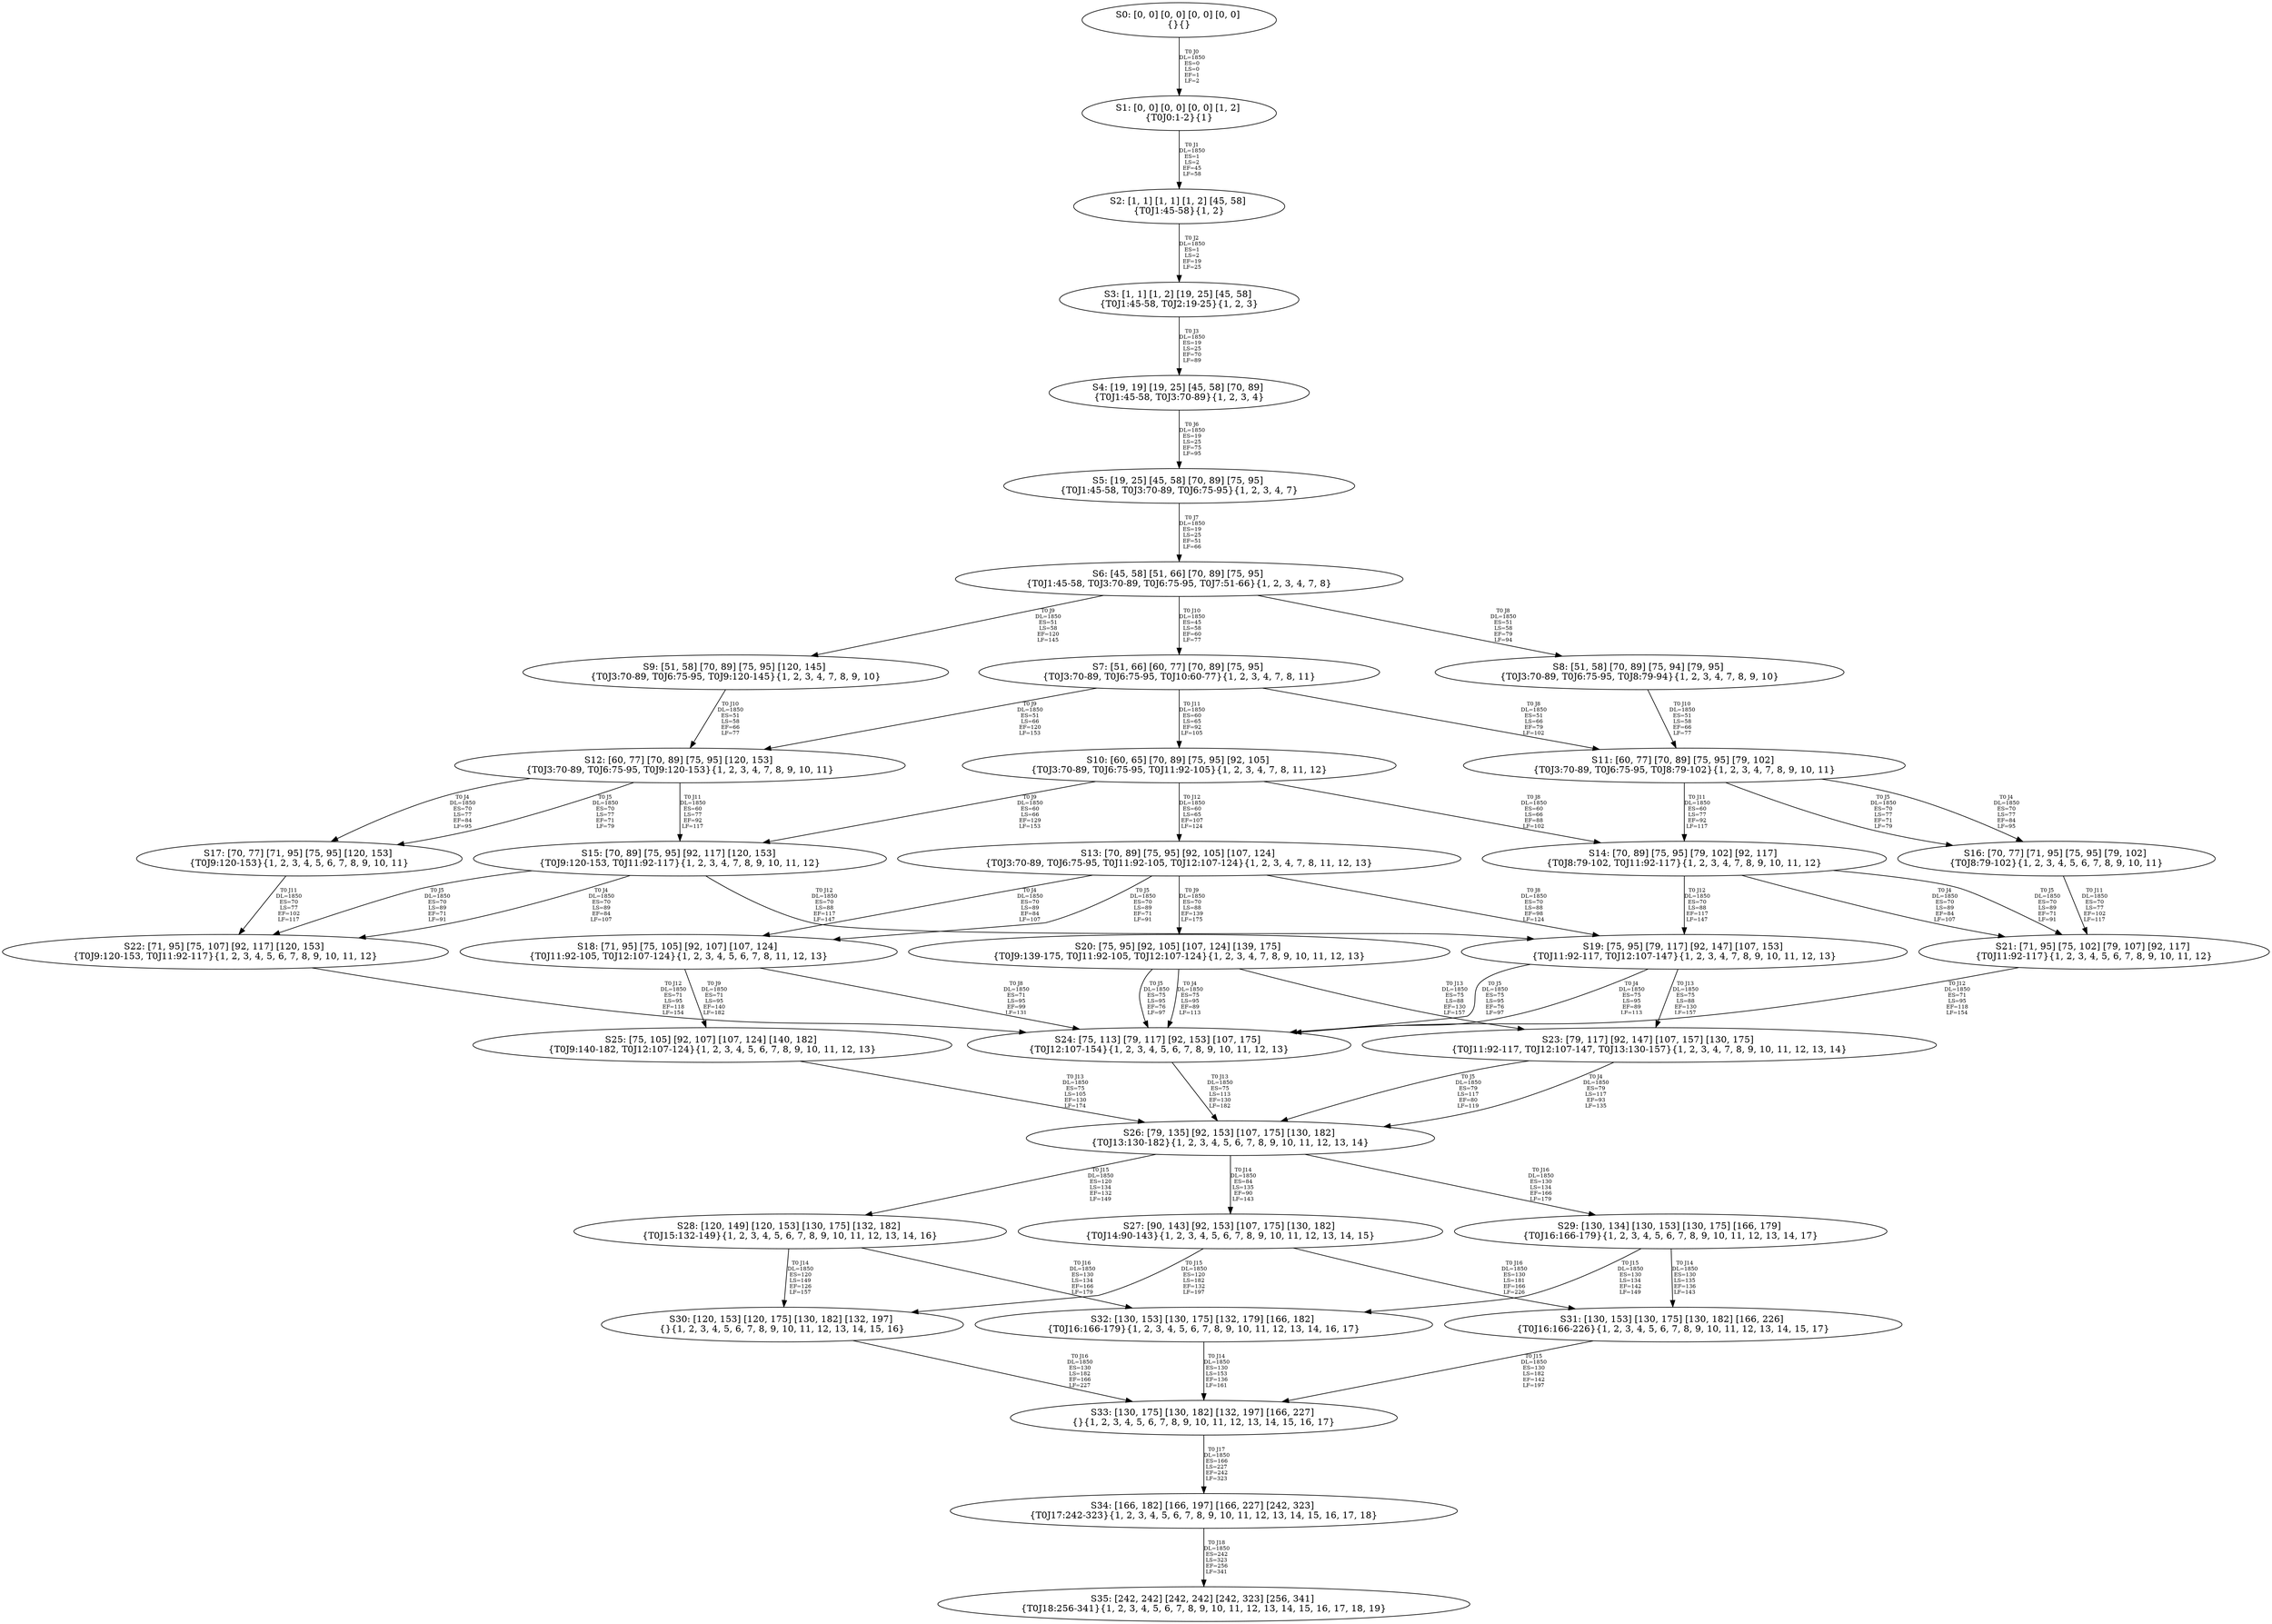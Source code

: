 digraph {
	S0[label="S0: [0, 0] [0, 0] [0, 0] [0, 0] \n{}{}"];
	S1[label="S1: [0, 0] [0, 0] [0, 0] [1, 2] \n{T0J0:1-2}{1}"];
	S2[label="S2: [1, 1] [1, 1] [1, 2] [45, 58] \n{T0J1:45-58}{1, 2}"];
	S3[label="S3: [1, 1] [1, 2] [19, 25] [45, 58] \n{T0J1:45-58, T0J2:19-25}{1, 2, 3}"];
	S4[label="S4: [19, 19] [19, 25] [45, 58] [70, 89] \n{T0J1:45-58, T0J3:70-89}{1, 2, 3, 4}"];
	S5[label="S5: [19, 25] [45, 58] [70, 89] [75, 95] \n{T0J1:45-58, T0J3:70-89, T0J6:75-95}{1, 2, 3, 4, 7}"];
	S6[label="S6: [45, 58] [51, 66] [70, 89] [75, 95] \n{T0J1:45-58, T0J3:70-89, T0J6:75-95, T0J7:51-66}{1, 2, 3, 4, 7, 8}"];
	S7[label="S7: [51, 66] [60, 77] [70, 89] [75, 95] \n{T0J3:70-89, T0J6:75-95, T0J10:60-77}{1, 2, 3, 4, 7, 8, 11}"];
	S8[label="S8: [51, 58] [70, 89] [75, 94] [79, 95] \n{T0J3:70-89, T0J6:75-95, T0J8:79-94}{1, 2, 3, 4, 7, 8, 9, 10}"];
	S9[label="S9: [51, 58] [70, 89] [75, 95] [120, 145] \n{T0J3:70-89, T0J6:75-95, T0J9:120-145}{1, 2, 3, 4, 7, 8, 9, 10}"];
	S10[label="S10: [60, 65] [70, 89] [75, 95] [92, 105] \n{T0J3:70-89, T0J6:75-95, T0J11:92-105}{1, 2, 3, 4, 7, 8, 11, 12}"];
	S11[label="S11: [60, 77] [70, 89] [75, 95] [79, 102] \n{T0J3:70-89, T0J6:75-95, T0J8:79-102}{1, 2, 3, 4, 7, 8, 9, 10, 11}"];
	S12[label="S12: [60, 77] [70, 89] [75, 95] [120, 153] \n{T0J3:70-89, T0J6:75-95, T0J9:120-153}{1, 2, 3, 4, 7, 8, 9, 10, 11}"];
	S13[label="S13: [70, 89] [75, 95] [92, 105] [107, 124] \n{T0J3:70-89, T0J6:75-95, T0J11:92-105, T0J12:107-124}{1, 2, 3, 4, 7, 8, 11, 12, 13}"];
	S14[label="S14: [70, 89] [75, 95] [79, 102] [92, 117] \n{T0J8:79-102, T0J11:92-117}{1, 2, 3, 4, 7, 8, 9, 10, 11, 12}"];
	S15[label="S15: [70, 89] [75, 95] [92, 117] [120, 153] \n{T0J9:120-153, T0J11:92-117}{1, 2, 3, 4, 7, 8, 9, 10, 11, 12}"];
	S16[label="S16: [70, 77] [71, 95] [75, 95] [79, 102] \n{T0J8:79-102}{1, 2, 3, 4, 5, 6, 7, 8, 9, 10, 11}"];
	S17[label="S17: [70, 77] [71, 95] [75, 95] [120, 153] \n{T0J9:120-153}{1, 2, 3, 4, 5, 6, 7, 8, 9, 10, 11}"];
	S18[label="S18: [71, 95] [75, 105] [92, 107] [107, 124] \n{T0J11:92-105, T0J12:107-124}{1, 2, 3, 4, 5, 6, 7, 8, 11, 12, 13}"];
	S19[label="S19: [75, 95] [79, 117] [92, 147] [107, 153] \n{T0J11:92-117, T0J12:107-147}{1, 2, 3, 4, 7, 8, 9, 10, 11, 12, 13}"];
	S20[label="S20: [75, 95] [92, 105] [107, 124] [139, 175] \n{T0J9:139-175, T0J11:92-105, T0J12:107-124}{1, 2, 3, 4, 7, 8, 9, 10, 11, 12, 13}"];
	S21[label="S21: [71, 95] [75, 102] [79, 107] [92, 117] \n{T0J11:92-117}{1, 2, 3, 4, 5, 6, 7, 8, 9, 10, 11, 12}"];
	S22[label="S22: [71, 95] [75, 107] [92, 117] [120, 153] \n{T0J9:120-153, T0J11:92-117}{1, 2, 3, 4, 5, 6, 7, 8, 9, 10, 11, 12}"];
	S23[label="S23: [79, 117] [92, 147] [107, 157] [130, 175] \n{T0J11:92-117, T0J12:107-147, T0J13:130-157}{1, 2, 3, 4, 7, 8, 9, 10, 11, 12, 13, 14}"];
	S24[label="S24: [75, 113] [79, 117] [92, 153] [107, 175] \n{T0J12:107-154}{1, 2, 3, 4, 5, 6, 7, 8, 9, 10, 11, 12, 13}"];
	S25[label="S25: [75, 105] [92, 107] [107, 124] [140, 182] \n{T0J9:140-182, T0J12:107-124}{1, 2, 3, 4, 5, 6, 7, 8, 9, 10, 11, 12, 13}"];
	S26[label="S26: [79, 135] [92, 153] [107, 175] [130, 182] \n{T0J13:130-182}{1, 2, 3, 4, 5, 6, 7, 8, 9, 10, 11, 12, 13, 14}"];
	S27[label="S27: [90, 143] [92, 153] [107, 175] [130, 182] \n{T0J14:90-143}{1, 2, 3, 4, 5, 6, 7, 8, 9, 10, 11, 12, 13, 14, 15}"];
	S28[label="S28: [120, 149] [120, 153] [130, 175] [132, 182] \n{T0J15:132-149}{1, 2, 3, 4, 5, 6, 7, 8, 9, 10, 11, 12, 13, 14, 16}"];
	S29[label="S29: [130, 134] [130, 153] [130, 175] [166, 179] \n{T0J16:166-179}{1, 2, 3, 4, 5, 6, 7, 8, 9, 10, 11, 12, 13, 14, 17}"];
	S30[label="S30: [120, 153] [120, 175] [130, 182] [132, 197] \n{}{1, 2, 3, 4, 5, 6, 7, 8, 9, 10, 11, 12, 13, 14, 15, 16}"];
	S31[label="S31: [130, 153] [130, 175] [130, 182] [166, 226] \n{T0J16:166-226}{1, 2, 3, 4, 5, 6, 7, 8, 9, 10, 11, 12, 13, 14, 15, 17}"];
	S32[label="S32: [130, 153] [130, 175] [132, 179] [166, 182] \n{T0J16:166-179}{1, 2, 3, 4, 5, 6, 7, 8, 9, 10, 11, 12, 13, 14, 16, 17}"];
	S33[label="S33: [130, 175] [130, 182] [132, 197] [166, 227] \n{}{1, 2, 3, 4, 5, 6, 7, 8, 9, 10, 11, 12, 13, 14, 15, 16, 17}"];
	S34[label="S34: [166, 182] [166, 197] [166, 227] [242, 323] \n{T0J17:242-323}{1, 2, 3, 4, 5, 6, 7, 8, 9, 10, 11, 12, 13, 14, 15, 16, 17, 18}"];
	S35[label="S35: [242, 242] [242, 242] [242, 323] [256, 341] \n{T0J18:256-341}{1, 2, 3, 4, 5, 6, 7, 8, 9, 10, 11, 12, 13, 14, 15, 16, 17, 18, 19}"];
	S0 -> S1[label="T0 J0\nDL=1850\nES=0\nLS=0\nEF=1\nLF=2",fontsize=8];
	S1 -> S2[label="T0 J1\nDL=1850\nES=1\nLS=2\nEF=45\nLF=58",fontsize=8];
	S2 -> S3[label="T0 J2\nDL=1850\nES=1\nLS=2\nEF=19\nLF=25",fontsize=8];
	S3 -> S4[label="T0 J3\nDL=1850\nES=19\nLS=25\nEF=70\nLF=89",fontsize=8];
	S4 -> S5[label="T0 J6\nDL=1850\nES=19\nLS=25\nEF=75\nLF=95",fontsize=8];
	S5 -> S6[label="T0 J7\nDL=1850\nES=19\nLS=25\nEF=51\nLF=66",fontsize=8];
	S6 -> S8[label="T0 J8\nDL=1850\nES=51\nLS=58\nEF=79\nLF=94",fontsize=8];
	S6 -> S9[label="T0 J9\nDL=1850\nES=51\nLS=58\nEF=120\nLF=145",fontsize=8];
	S6 -> S7[label="T0 J10\nDL=1850\nES=45\nLS=58\nEF=60\nLF=77",fontsize=8];
	S7 -> S11[label="T0 J8\nDL=1850\nES=51\nLS=66\nEF=79\nLF=102",fontsize=8];
	S7 -> S12[label="T0 J9\nDL=1850\nES=51\nLS=66\nEF=120\nLF=153",fontsize=8];
	S7 -> S10[label="T0 J11\nDL=1850\nES=60\nLS=65\nEF=92\nLF=105",fontsize=8];
	S8 -> S11[label="T0 J10\nDL=1850\nES=51\nLS=58\nEF=66\nLF=77",fontsize=8];
	S9 -> S12[label="T0 J10\nDL=1850\nES=51\nLS=58\nEF=66\nLF=77",fontsize=8];
	S10 -> S14[label="T0 J8\nDL=1850\nES=60\nLS=66\nEF=88\nLF=102",fontsize=8];
	S10 -> S15[label="T0 J9\nDL=1850\nES=60\nLS=66\nEF=129\nLF=153",fontsize=8];
	S10 -> S13[label="T0 J12\nDL=1850\nES=60\nLS=65\nEF=107\nLF=124",fontsize=8];
	S11 -> S16[label="T0 J4\nDL=1850\nES=70\nLS=77\nEF=84\nLF=95",fontsize=8];
	S11 -> S16[label="T0 J5\nDL=1850\nES=70\nLS=77\nEF=71\nLF=79",fontsize=8];
	S11 -> S14[label="T0 J11\nDL=1850\nES=60\nLS=77\nEF=92\nLF=117",fontsize=8];
	S12 -> S17[label="T0 J4\nDL=1850\nES=70\nLS=77\nEF=84\nLF=95",fontsize=8];
	S12 -> S17[label="T0 J5\nDL=1850\nES=70\nLS=77\nEF=71\nLF=79",fontsize=8];
	S12 -> S15[label="T0 J11\nDL=1850\nES=60\nLS=77\nEF=92\nLF=117",fontsize=8];
	S13 -> S18[label="T0 J4\nDL=1850\nES=70\nLS=89\nEF=84\nLF=107",fontsize=8];
	S13 -> S18[label="T0 J5\nDL=1850\nES=70\nLS=89\nEF=71\nLF=91",fontsize=8];
	S13 -> S19[label="T0 J8\nDL=1850\nES=70\nLS=88\nEF=98\nLF=124",fontsize=8];
	S13 -> S20[label="T0 J9\nDL=1850\nES=70\nLS=88\nEF=139\nLF=175",fontsize=8];
	S14 -> S21[label="T0 J4\nDL=1850\nES=70\nLS=89\nEF=84\nLF=107",fontsize=8];
	S14 -> S21[label="T0 J5\nDL=1850\nES=70\nLS=89\nEF=71\nLF=91",fontsize=8];
	S14 -> S19[label="T0 J12\nDL=1850\nES=70\nLS=88\nEF=117\nLF=147",fontsize=8];
	S15 -> S22[label="T0 J4\nDL=1850\nES=70\nLS=89\nEF=84\nLF=107",fontsize=8];
	S15 -> S22[label="T0 J5\nDL=1850\nES=70\nLS=89\nEF=71\nLF=91",fontsize=8];
	S15 -> S19[label="T0 J12\nDL=1850\nES=70\nLS=88\nEF=117\nLF=147",fontsize=8];
	S16 -> S21[label="T0 J11\nDL=1850\nES=70\nLS=77\nEF=102\nLF=117",fontsize=8];
	S17 -> S22[label="T0 J11\nDL=1850\nES=70\nLS=77\nEF=102\nLF=117",fontsize=8];
	S18 -> S24[label="T0 J8\nDL=1850\nES=71\nLS=95\nEF=99\nLF=131",fontsize=8];
	S18 -> S25[label="T0 J9\nDL=1850\nES=71\nLS=95\nEF=140\nLF=182",fontsize=8];
	S19 -> S24[label="T0 J4\nDL=1850\nES=75\nLS=95\nEF=89\nLF=113",fontsize=8];
	S19 -> S24[label="T0 J5\nDL=1850\nES=75\nLS=95\nEF=76\nLF=97",fontsize=8];
	S19 -> S23[label="T0 J13\nDL=1850\nES=75\nLS=88\nEF=130\nLF=157",fontsize=8];
	S20 -> S24[label="T0 J4\nDL=1850\nES=75\nLS=95\nEF=89\nLF=113",fontsize=8];
	S20 -> S24[label="T0 J5\nDL=1850\nES=75\nLS=95\nEF=76\nLF=97",fontsize=8];
	S20 -> S23[label="T0 J13\nDL=1850\nES=75\nLS=88\nEF=130\nLF=157",fontsize=8];
	S21 -> S24[label="T0 J12\nDL=1850\nES=71\nLS=95\nEF=118\nLF=154",fontsize=8];
	S22 -> S24[label="T0 J12\nDL=1850\nES=71\nLS=95\nEF=118\nLF=154",fontsize=8];
	S23 -> S26[label="T0 J4\nDL=1850\nES=79\nLS=117\nEF=93\nLF=135",fontsize=8];
	S23 -> S26[label="T0 J5\nDL=1850\nES=79\nLS=117\nEF=80\nLF=119",fontsize=8];
	S24 -> S26[label="T0 J13\nDL=1850\nES=75\nLS=113\nEF=130\nLF=182",fontsize=8];
	S25 -> S26[label="T0 J13\nDL=1850\nES=75\nLS=105\nEF=130\nLF=174",fontsize=8];
	S26 -> S27[label="T0 J14\nDL=1850\nES=84\nLS=135\nEF=90\nLF=143",fontsize=8];
	S26 -> S28[label="T0 J15\nDL=1850\nES=120\nLS=134\nEF=132\nLF=149",fontsize=8];
	S26 -> S29[label="T0 J16\nDL=1850\nES=130\nLS=134\nEF=166\nLF=179",fontsize=8];
	S27 -> S30[label="T0 J15\nDL=1850\nES=120\nLS=182\nEF=132\nLF=197",fontsize=8];
	S27 -> S31[label="T0 J16\nDL=1850\nES=130\nLS=181\nEF=166\nLF=226",fontsize=8];
	S28 -> S30[label="T0 J14\nDL=1850\nES=120\nLS=149\nEF=126\nLF=157",fontsize=8];
	S28 -> S32[label="T0 J16\nDL=1850\nES=130\nLS=134\nEF=166\nLF=179",fontsize=8];
	S29 -> S31[label="T0 J14\nDL=1850\nES=130\nLS=135\nEF=136\nLF=143",fontsize=8];
	S29 -> S32[label="T0 J15\nDL=1850\nES=130\nLS=134\nEF=142\nLF=149",fontsize=8];
	S30 -> S33[label="T0 J16\nDL=1850\nES=130\nLS=182\nEF=166\nLF=227",fontsize=8];
	S31 -> S33[label="T0 J15\nDL=1850\nES=130\nLS=182\nEF=142\nLF=197",fontsize=8];
	S32 -> S33[label="T0 J14\nDL=1850\nES=130\nLS=153\nEF=136\nLF=161",fontsize=8];
	S33 -> S34[label="T0 J17\nDL=1850\nES=166\nLS=227\nEF=242\nLF=323",fontsize=8];
	S34 -> S35[label="T0 J18\nDL=1850\nES=242\nLS=323\nEF=256\nLF=341",fontsize=8];
}
